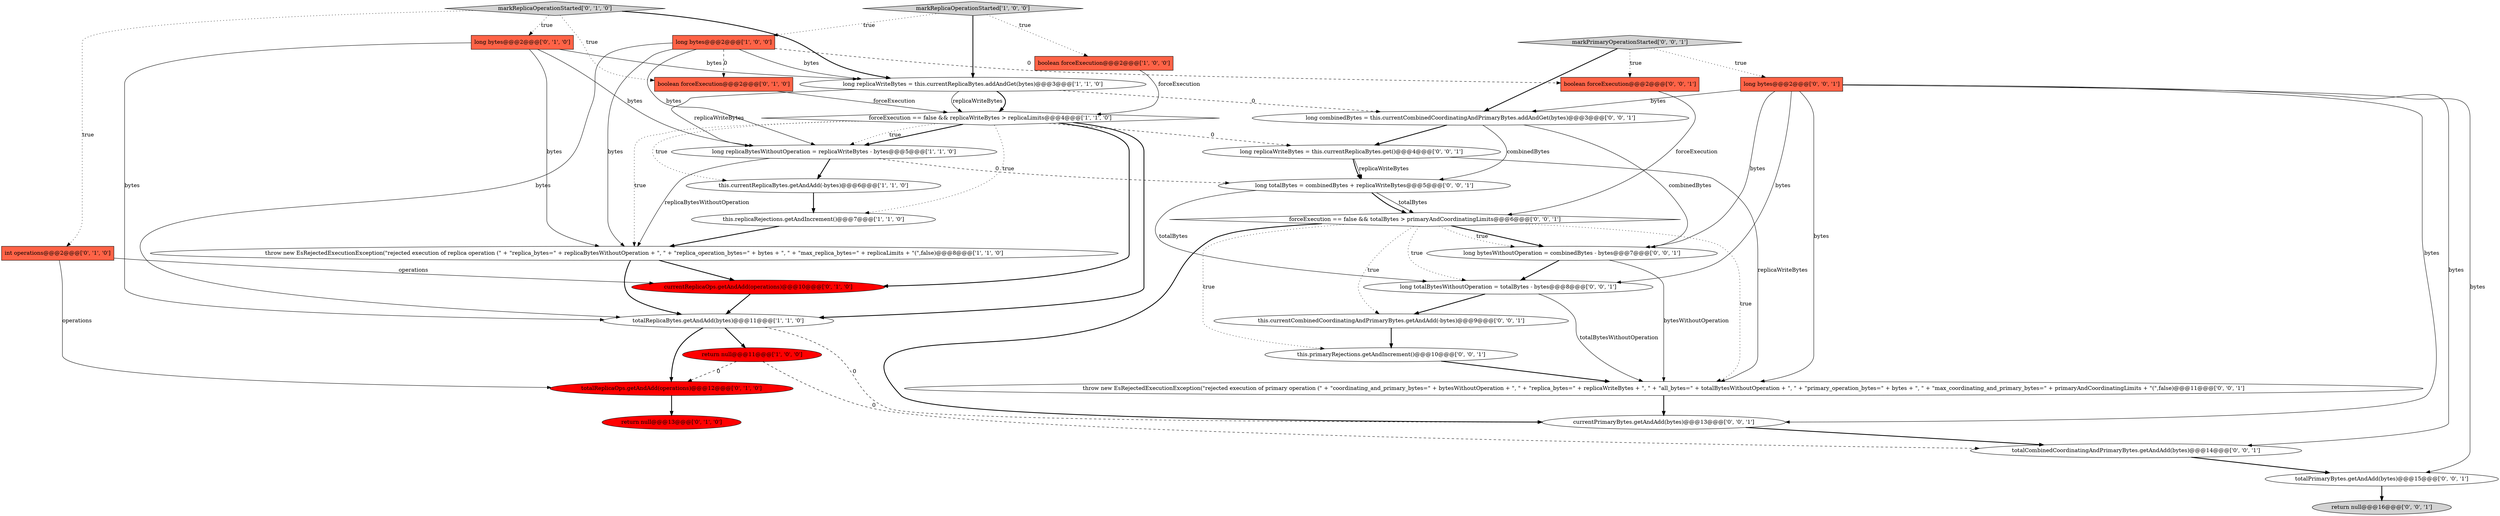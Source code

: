 digraph {
0 [style = filled, label = "totalReplicaBytes.getAndAdd(bytes)@@@11@@@['1', '1', '0']", fillcolor = white, shape = ellipse image = "AAA0AAABBB1BBB"];
17 [style = filled, label = "boolean forceExecution@@@2@@@['0', '1', '0']", fillcolor = tomato, shape = box image = "AAA1AAABBB2BBB"];
22 [style = filled, label = "long totalBytesWithoutOperation = totalBytes - bytes@@@8@@@['0', '0', '1']", fillcolor = white, shape = ellipse image = "AAA0AAABBB3BBB"];
10 [style = filled, label = "forceExecution == false && replicaWriteBytes > replicaLimits@@@4@@@['1', '1', '0']", fillcolor = white, shape = diamond image = "AAA0AAABBB1BBB"];
8 [style = filled, label = "long replicaWriteBytes = this.currentReplicaBytes.addAndGet(bytes)@@@3@@@['1', '1', '0']", fillcolor = white, shape = ellipse image = "AAA0AAABBB1BBB"];
20 [style = filled, label = "throw new EsRejectedExecutionException(\"rejected execution of primary operation (\" + \"coordinating_and_primary_bytes=\" + bytesWithoutOperation + \", \" + \"replica_bytes=\" + replicaWriteBytes + \", \" + \"all_bytes=\" + totalBytesWithoutOperation + \", \" + \"primary_operation_bytes=\" + bytes + \", \" + \"max_coordinating_and_primary_bytes=\" + primaryAndCoordinatingLimits + \"(\",false)@@@11@@@['0', '0', '1']", fillcolor = white, shape = ellipse image = "AAA0AAABBB3BBB"];
23 [style = filled, label = "totalPrimaryBytes.getAndAdd(bytes)@@@15@@@['0', '0', '1']", fillcolor = white, shape = ellipse image = "AAA0AAABBB3BBB"];
16 [style = filled, label = "int operations@@@2@@@['0', '1', '0']", fillcolor = tomato, shape = box image = "AAA0AAABBB2BBB"];
32 [style = filled, label = "totalCombinedCoordinatingAndPrimaryBytes.getAndAdd(bytes)@@@14@@@['0', '0', '1']", fillcolor = white, shape = ellipse image = "AAA0AAABBB3BBB"];
13 [style = filled, label = "markReplicaOperationStarted['0', '1', '0']", fillcolor = lightgray, shape = diamond image = "AAA0AAABBB2BBB"];
9 [style = filled, label = "this.replicaRejections.getAndIncrement()@@@7@@@['1', '1', '0']", fillcolor = white, shape = ellipse image = "AAA0AAABBB1BBB"];
5 [style = filled, label = "boolean forceExecution@@@2@@@['1', '0', '0']", fillcolor = tomato, shape = box image = "AAA0AAABBB1BBB"];
31 [style = filled, label = "boolean forceExecution@@@2@@@['0', '0', '1']", fillcolor = tomato, shape = box image = "AAA0AAABBB3BBB"];
29 [style = filled, label = "long bytes@@@2@@@['0', '0', '1']", fillcolor = tomato, shape = box image = "AAA0AAABBB3BBB"];
30 [style = filled, label = "return null@@@16@@@['0', '0', '1']", fillcolor = lightgray, shape = ellipse image = "AAA0AAABBB3BBB"];
25 [style = filled, label = "long replicaWriteBytes = this.currentReplicaBytes.get()@@@4@@@['0', '0', '1']", fillcolor = white, shape = ellipse image = "AAA0AAABBB3BBB"];
21 [style = filled, label = "forceExecution == false && totalBytes > primaryAndCoordinatingLimits@@@6@@@['0', '0', '1']", fillcolor = white, shape = diamond image = "AAA0AAABBB3BBB"];
12 [style = filled, label = "return null@@@13@@@['0', '1', '0']", fillcolor = red, shape = ellipse image = "AAA1AAABBB2BBB"];
19 [style = filled, label = "this.primaryRejections.getAndIncrement()@@@10@@@['0', '0', '1']", fillcolor = white, shape = ellipse image = "AAA0AAABBB3BBB"];
2 [style = filled, label = "this.currentReplicaBytes.getAndAdd(-bytes)@@@6@@@['1', '1', '0']", fillcolor = white, shape = ellipse image = "AAA0AAABBB1BBB"];
18 [style = filled, label = "long totalBytes = combinedBytes + replicaWriteBytes@@@5@@@['0', '0', '1']", fillcolor = white, shape = ellipse image = "AAA0AAABBB3BBB"];
3 [style = filled, label = "throw new EsRejectedExecutionException(\"rejected execution of replica operation (\" + \"replica_bytes=\" + replicaBytesWithoutOperation + \", \" + \"replica_operation_bytes=\" + bytes + \", \" + \"max_replica_bytes=\" + replicaLimits + \"(\",false)@@@8@@@['1', '1', '0']", fillcolor = white, shape = ellipse image = "AAA0AAABBB1BBB"];
27 [style = filled, label = "long combinedBytes = this.currentCombinedCoordinatingAndPrimaryBytes.addAndGet(bytes)@@@3@@@['0', '0', '1']", fillcolor = white, shape = ellipse image = "AAA0AAABBB3BBB"];
4 [style = filled, label = "long replicaBytesWithoutOperation = replicaWriteBytes - bytes@@@5@@@['1', '1', '0']", fillcolor = white, shape = ellipse image = "AAA0AAABBB1BBB"];
28 [style = filled, label = "markPrimaryOperationStarted['0', '0', '1']", fillcolor = lightgray, shape = diamond image = "AAA0AAABBB3BBB"];
33 [style = filled, label = "long bytesWithoutOperation = combinedBytes - bytes@@@7@@@['0', '0', '1']", fillcolor = white, shape = ellipse image = "AAA0AAABBB3BBB"];
1 [style = filled, label = "markReplicaOperationStarted['1', '0', '0']", fillcolor = lightgray, shape = diamond image = "AAA0AAABBB1BBB"];
7 [style = filled, label = "return null@@@11@@@['1', '0', '0']", fillcolor = red, shape = ellipse image = "AAA1AAABBB1BBB"];
15 [style = filled, label = "long bytes@@@2@@@['0', '1', '0']", fillcolor = tomato, shape = box image = "AAA0AAABBB2BBB"];
24 [style = filled, label = "currentPrimaryBytes.getAndAdd(bytes)@@@13@@@['0', '0', '1']", fillcolor = white, shape = ellipse image = "AAA0AAABBB3BBB"];
6 [style = filled, label = "long bytes@@@2@@@['1', '0', '0']", fillcolor = tomato, shape = box image = "AAA1AAABBB1BBB"];
26 [style = filled, label = "this.currentCombinedCoordinatingAndPrimaryBytes.getAndAdd(-bytes)@@@9@@@['0', '0', '1']", fillcolor = white, shape = ellipse image = "AAA0AAABBB3BBB"];
11 [style = filled, label = "totalReplicaOps.getAndAdd(operations)@@@12@@@['0', '1', '0']", fillcolor = red, shape = ellipse image = "AAA1AAABBB2BBB"];
14 [style = filled, label = "currentReplicaOps.getAndAdd(operations)@@@10@@@['0', '1', '0']", fillcolor = red, shape = ellipse image = "AAA1AAABBB2BBB"];
22->26 [style = bold, label=""];
31->21 [style = solid, label="forceExecution"];
8->10 [style = bold, label=""];
13->16 [style = dotted, label="true"];
13->17 [style = dotted, label="true"];
28->31 [style = dotted, label="true"];
4->18 [style = dashed, label="0"];
15->0 [style = solid, label="bytes"];
1->8 [style = bold, label=""];
32->23 [style = bold, label=""];
23->30 [style = bold, label=""];
22->20 [style = solid, label="totalBytesWithoutOperation"];
21->20 [style = dotted, label="true"];
18->22 [style = solid, label="totalBytes"];
10->14 [style = bold, label=""];
19->20 [style = bold, label=""];
21->33 [style = bold, label=""];
3->14 [style = bold, label=""];
24->32 [style = bold, label=""];
18->21 [style = solid, label="totalBytes"];
25->18 [style = bold, label=""];
7->11 [style = dashed, label="0"];
16->11 [style = solid, label="operations"];
15->8 [style = solid, label="bytes"];
10->3 [style = dotted, label="true"];
29->20 [style = solid, label="bytes"];
0->11 [style = bold, label=""];
21->22 [style = dotted, label="true"];
27->33 [style = solid, label="combinedBytes"];
8->4 [style = solid, label="replicaWriteBytes"];
6->3 [style = solid, label="bytes"];
15->3 [style = solid, label="bytes"];
29->22 [style = solid, label="bytes"];
29->24 [style = solid, label="bytes"];
4->2 [style = bold, label=""];
2->9 [style = bold, label=""];
11->12 [style = bold, label=""];
21->24 [style = bold, label=""];
26->19 [style = bold, label=""];
10->9 [style = dotted, label="true"];
29->32 [style = solid, label="bytes"];
6->8 [style = solid, label="bytes"];
4->3 [style = solid, label="replicaBytesWithoutOperation"];
3->0 [style = bold, label=""];
8->10 [style = solid, label="replicaWriteBytes"];
0->7 [style = bold, label=""];
16->14 [style = solid, label="operations"];
25->18 [style = solid, label="replicaWriteBytes"];
21->33 [style = dotted, label="true"];
28->29 [style = dotted, label="true"];
29->33 [style = solid, label="bytes"];
15->4 [style = solid, label="bytes"];
25->20 [style = solid, label="replicaWriteBytes"];
14->0 [style = bold, label=""];
21->26 [style = dotted, label="true"];
6->0 [style = solid, label="bytes"];
10->2 [style = dotted, label="true"];
33->22 [style = bold, label=""];
33->20 [style = solid, label="bytesWithoutOperation"];
10->0 [style = bold, label=""];
21->19 [style = dotted, label="true"];
5->10 [style = solid, label="forceExecution"];
10->4 [style = bold, label=""];
6->31 [style = dashed, label="0"];
0->24 [style = dashed, label="0"];
9->3 [style = bold, label=""];
8->27 [style = dashed, label="0"];
29->23 [style = solid, label="bytes"];
1->6 [style = dotted, label="true"];
13->15 [style = dotted, label="true"];
7->32 [style = dashed, label="0"];
28->27 [style = bold, label=""];
18->21 [style = bold, label=""];
10->4 [style = dotted, label="true"];
13->8 [style = bold, label=""];
6->17 [style = dashed, label="0"];
20->24 [style = bold, label=""];
6->4 [style = solid, label="bytes"];
27->25 [style = bold, label=""];
1->5 [style = dotted, label="true"];
29->27 [style = solid, label="bytes"];
10->25 [style = dashed, label="0"];
17->10 [style = solid, label="forceExecution"];
27->18 [style = solid, label="combinedBytes"];
}
